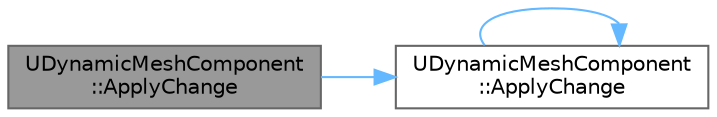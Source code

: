 digraph "UDynamicMeshComponent::ApplyChange"
{
 // INTERACTIVE_SVG=YES
 // LATEX_PDF_SIZE
  bgcolor="transparent";
  edge [fontname=Helvetica,fontsize=10,labelfontname=Helvetica,labelfontsize=10];
  node [fontname=Helvetica,fontsize=10,shape=box,height=0.2,width=0.4];
  rankdir="LR";
  Node1 [id="Node000001",label="UDynamicMeshComponent\l::ApplyChange",height=0.2,width=0.4,color="gray40", fillcolor="grey60", style="filled", fontcolor="black",tooltip="Apply a mesh replacement change to mesh."];
  Node1 -> Node2 [id="edge1_Node000001_Node000002",color="steelblue1",style="solid",tooltip=" "];
  Node2 [id="Node000002",label="UDynamicMeshComponent\l::ApplyChange",height=0.2,width=0.4,color="grey40", fillcolor="white", style="filled",URL="$df/de6/classUDynamicMeshComponent.html#ae2b46f301516595792da64f250b87589",tooltip="Apply a vertex deformation change to the mesh."];
  Node2 -> Node2 [id="edge2_Node000002_Node000002",color="steelblue1",style="solid",tooltip=" "];
}
